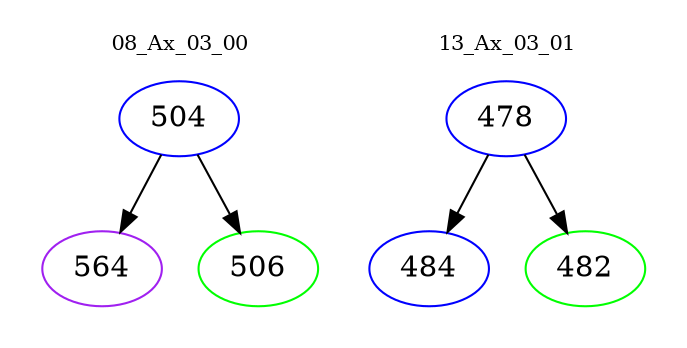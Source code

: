 digraph{
subgraph cluster_0 {
color = white
label = "08_Ax_03_00";
fontsize=10;
T0_504 [label="504", color="blue"]
T0_504 -> T0_564 [color="black"]
T0_564 [label="564", color="purple"]
T0_504 -> T0_506 [color="black"]
T0_506 [label="506", color="green"]
}
subgraph cluster_1 {
color = white
label = "13_Ax_03_01";
fontsize=10;
T1_478 [label="478", color="blue"]
T1_478 -> T1_484 [color="black"]
T1_484 [label="484", color="blue"]
T1_478 -> T1_482 [color="black"]
T1_482 [label="482", color="green"]
}
}
